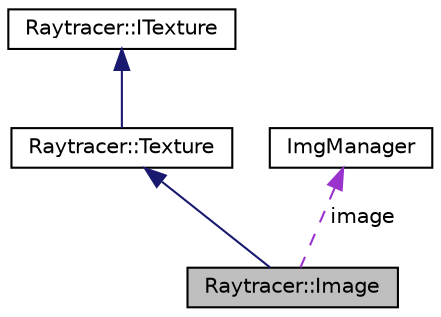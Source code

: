 digraph "Raytracer::Image"
{
 // LATEX_PDF_SIZE
  edge [fontname="Helvetica",fontsize="10",labelfontname="Helvetica",labelfontsize="10"];
  node [fontname="Helvetica",fontsize="10",shape=record];
  Node1 [label="Raytracer::Image",height=0.2,width=0.4,color="black", fillcolor="grey75", style="filled", fontcolor="black",tooltip="A class that represents an image texture in the raytracer."];
  Node2 -> Node1 [dir="back",color="midnightblue",fontsize="10",style="solid",fontname="Helvetica"];
  Node2 [label="Raytracer::Texture",height=0.2,width=0.4,color="black", fillcolor="white", style="filled",URL="$classRaytracer_1_1Texture.html",tooltip=" "];
  Node3 -> Node2 [dir="back",color="midnightblue",fontsize="10",style="solid",fontname="Helvetica"];
  Node3 [label="Raytracer::ITexture",height=0.2,width=0.4,color="black", fillcolor="white", style="filled",URL="$classRaytracer_1_1ITexture.html",tooltip=" "];
  Node4 -> Node1 [dir="back",color="darkorchid3",fontsize="10",style="dashed",label=" image" ,fontname="Helvetica"];
  Node4 [label="ImgManager",height=0.2,width=0.4,color="black", fillcolor="white", style="filled",URL="$classImgManager.html",tooltip=" "];
}
